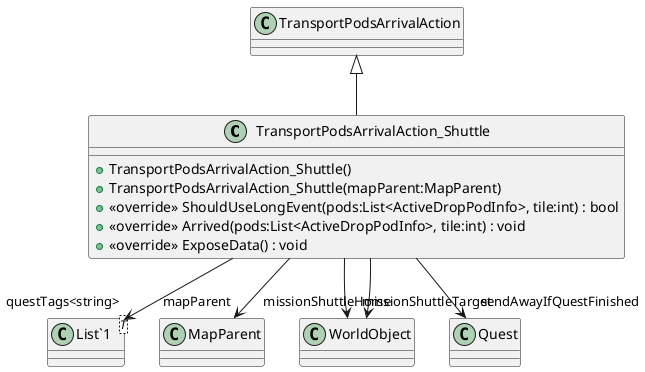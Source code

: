 @startuml
class TransportPodsArrivalAction_Shuttle {
    + TransportPodsArrivalAction_Shuttle()
    + TransportPodsArrivalAction_Shuttle(mapParent:MapParent)
    + <<override>> ShouldUseLongEvent(pods:List<ActiveDropPodInfo>, tile:int) : bool
    + <<override>> Arrived(pods:List<ActiveDropPodInfo>, tile:int) : void
    + <<override>> ExposeData() : void
}
class "List`1"<T> {
}
TransportPodsArrivalAction <|-- TransportPodsArrivalAction_Shuttle
TransportPodsArrivalAction_Shuttle --> "mapParent" MapParent
TransportPodsArrivalAction_Shuttle --> "missionShuttleTarget" WorldObject
TransportPodsArrivalAction_Shuttle --> "missionShuttleHome" WorldObject
TransportPodsArrivalAction_Shuttle --> "sendAwayIfQuestFinished" Quest
TransportPodsArrivalAction_Shuttle --> "questTags<string>" "List`1"
@enduml
